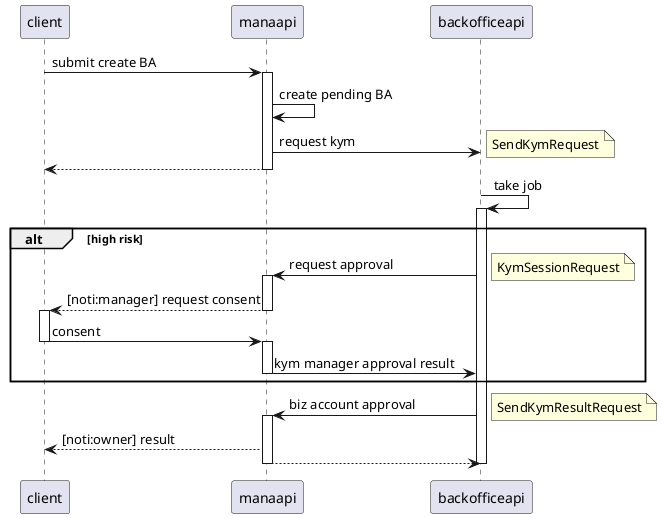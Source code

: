 @startuml

participant client
participant manaapi
participant backofficeapi

client -> manaapi : submit create BA
activate manaapi
manaapi -> manaapi : create pending BA
manaapi -> backofficeapi : request kym
note right : SendKymRequest
client <-- manaapi :
deactivate manaapi

backofficeapi -> backofficeapi : take job
activate backofficeapi
alt high risk
    backofficeapi -> manaapi : request approval
    note right : KymSessionRequest
    activate manaapi
    manaapi --> client : [noti:manager] request consent
    deactivate manaapi
    activate client
    client -> manaapi : consent
    deactivate client
    activate manaapi
    manaapi -> backofficeapi : kym manager approval result
    deactivate manaapi
end

backofficeapi -> manaapi : biz account approval
note right : SendKymResultRequest
activate manaapi
manaapi --> client : [noti:owner] result
manaapi --> backofficeapi
deactivate manaapi
deactivate backofficeapi


@enduml